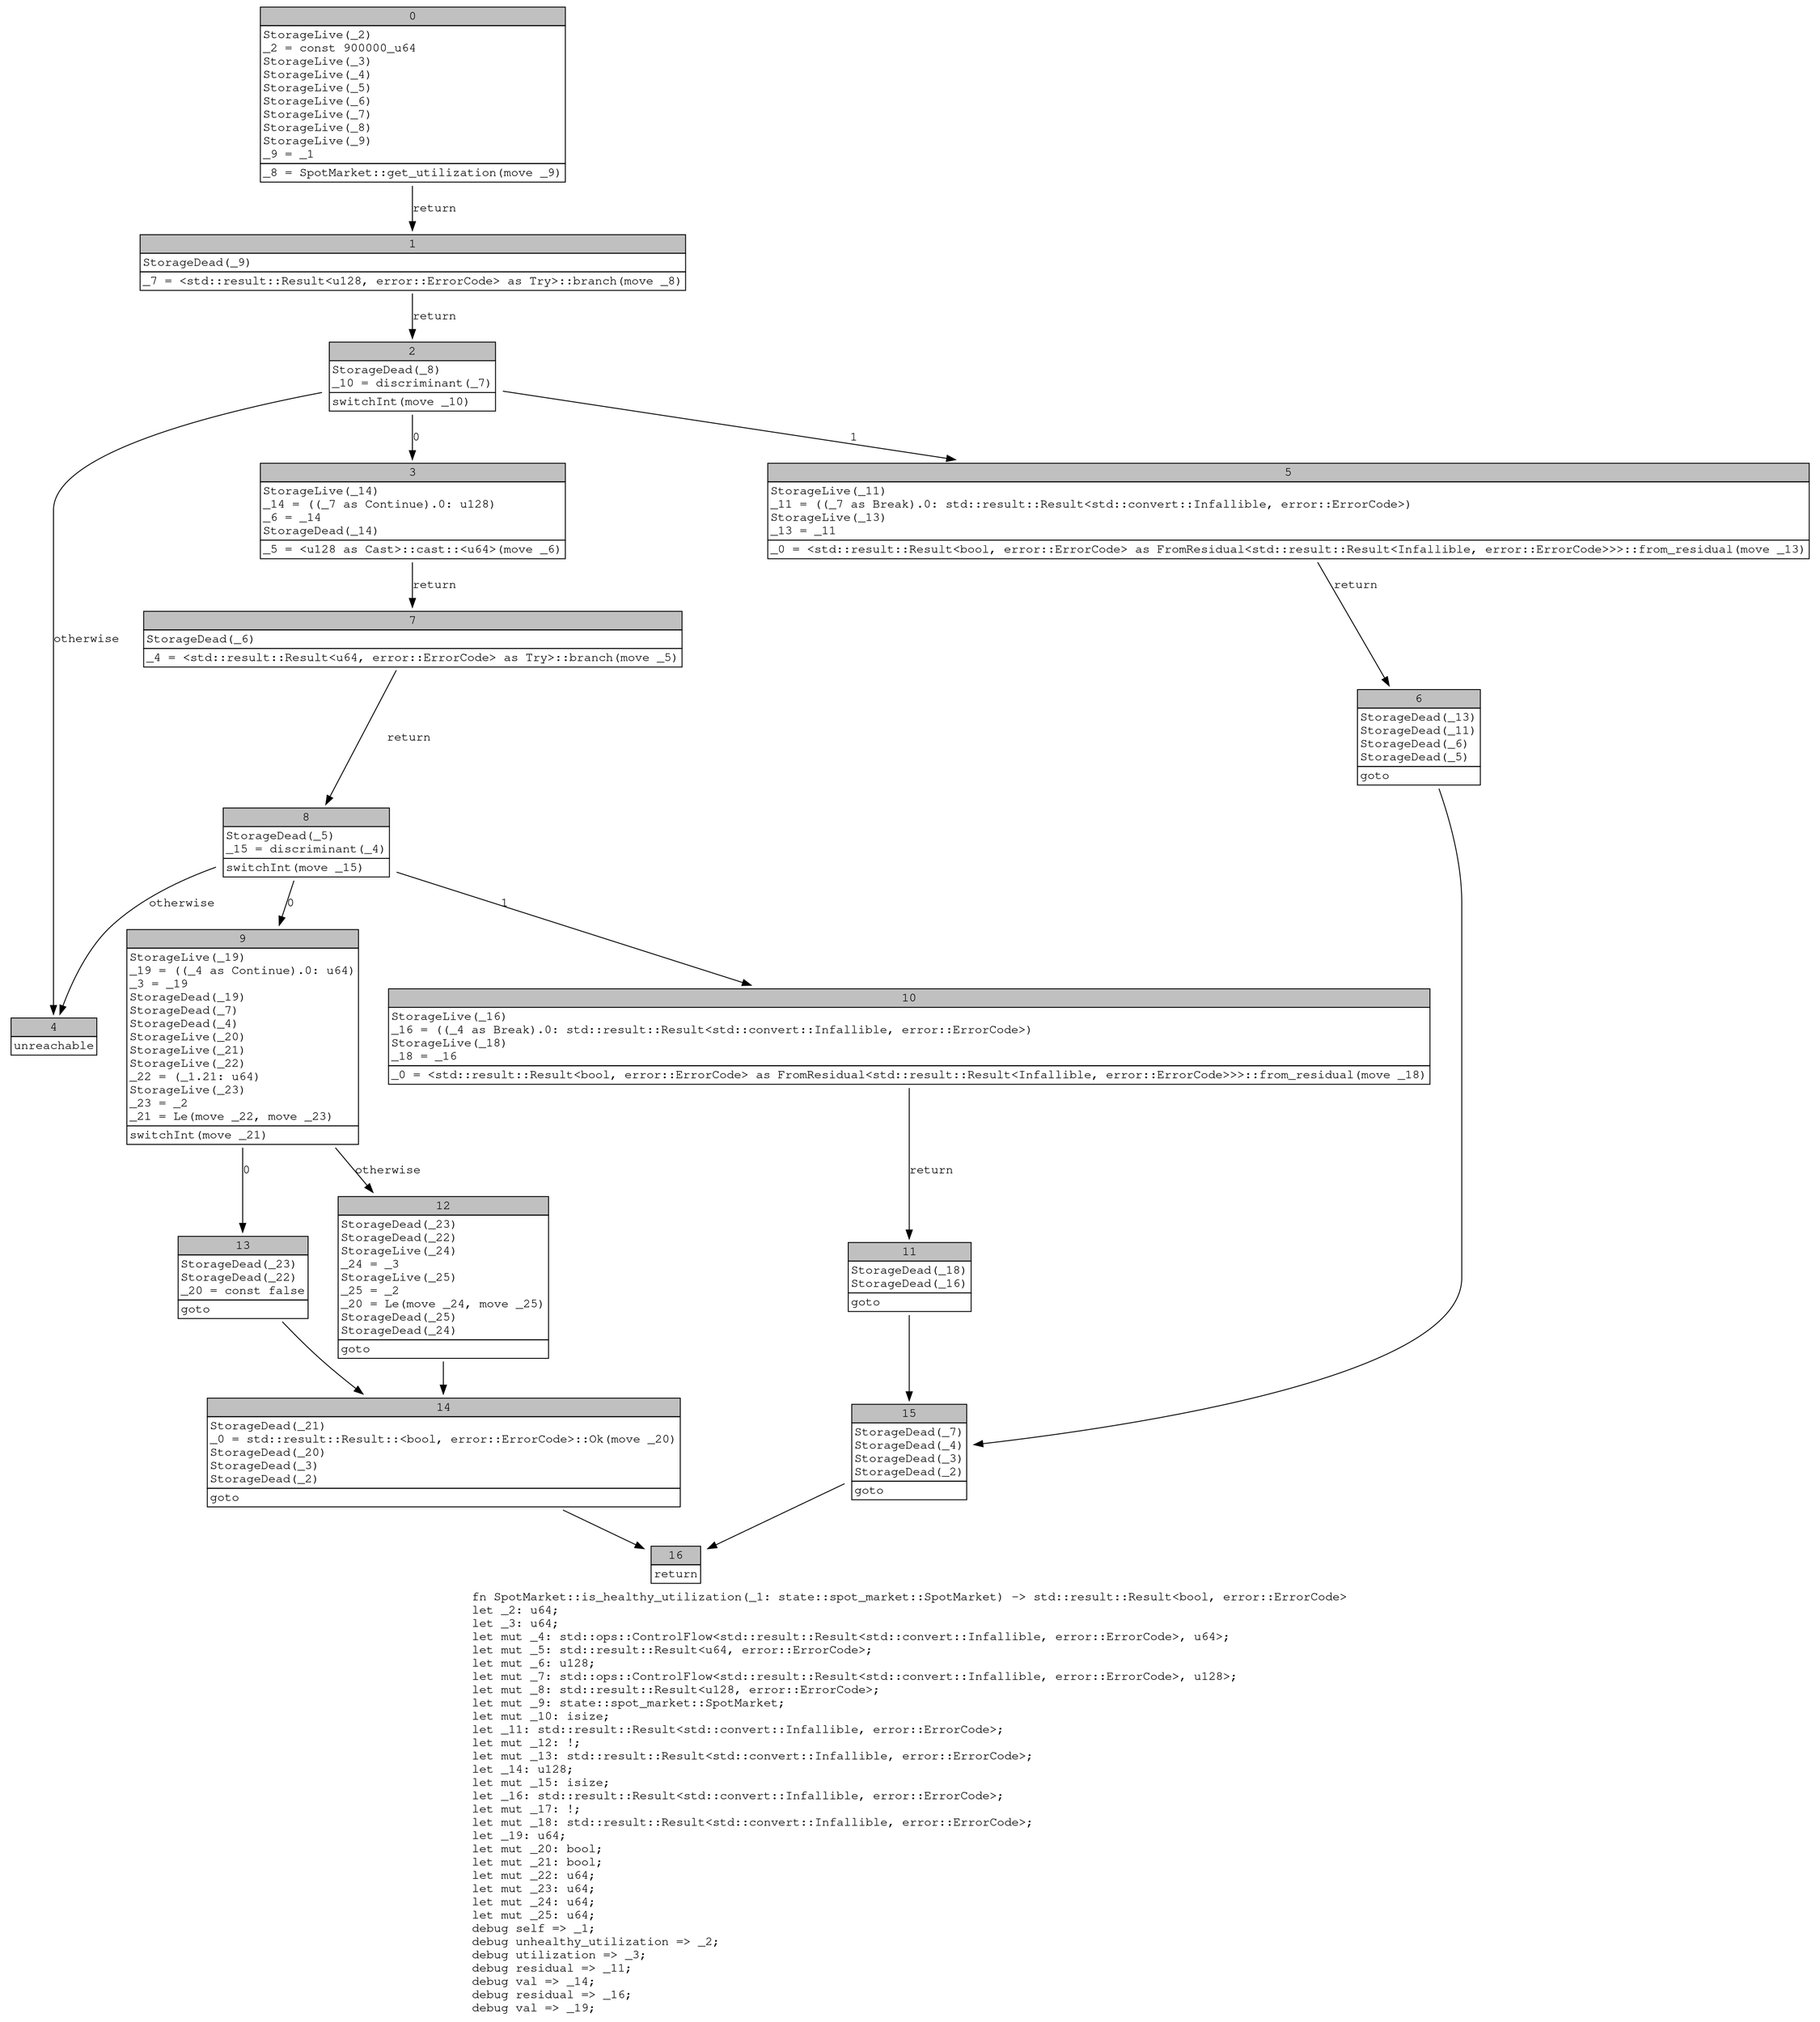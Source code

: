 digraph Mir_0_4091 {
    graph [fontname="Courier, monospace"];
    node [fontname="Courier, monospace"];
    edge [fontname="Courier, monospace"];
    label=<fn SpotMarket::is_healthy_utilization(_1: state::spot_market::SpotMarket) -&gt; std::result::Result&lt;bool, error::ErrorCode&gt;<br align="left"/>let _2: u64;<br align="left"/>let _3: u64;<br align="left"/>let mut _4: std::ops::ControlFlow&lt;std::result::Result&lt;std::convert::Infallible, error::ErrorCode&gt;, u64&gt;;<br align="left"/>let mut _5: std::result::Result&lt;u64, error::ErrorCode&gt;;<br align="left"/>let mut _6: u128;<br align="left"/>let mut _7: std::ops::ControlFlow&lt;std::result::Result&lt;std::convert::Infallible, error::ErrorCode&gt;, u128&gt;;<br align="left"/>let mut _8: std::result::Result&lt;u128, error::ErrorCode&gt;;<br align="left"/>let mut _9: state::spot_market::SpotMarket;<br align="left"/>let mut _10: isize;<br align="left"/>let _11: std::result::Result&lt;std::convert::Infallible, error::ErrorCode&gt;;<br align="left"/>let mut _12: !;<br align="left"/>let mut _13: std::result::Result&lt;std::convert::Infallible, error::ErrorCode&gt;;<br align="left"/>let _14: u128;<br align="left"/>let mut _15: isize;<br align="left"/>let _16: std::result::Result&lt;std::convert::Infallible, error::ErrorCode&gt;;<br align="left"/>let mut _17: !;<br align="left"/>let mut _18: std::result::Result&lt;std::convert::Infallible, error::ErrorCode&gt;;<br align="left"/>let _19: u64;<br align="left"/>let mut _20: bool;<br align="left"/>let mut _21: bool;<br align="left"/>let mut _22: u64;<br align="left"/>let mut _23: u64;<br align="left"/>let mut _24: u64;<br align="left"/>let mut _25: u64;<br align="left"/>debug self =&gt; _1;<br align="left"/>debug unhealthy_utilization =&gt; _2;<br align="left"/>debug utilization =&gt; _3;<br align="left"/>debug residual =&gt; _11;<br align="left"/>debug val =&gt; _14;<br align="left"/>debug residual =&gt; _16;<br align="left"/>debug val =&gt; _19;<br align="left"/>>;
    bb0__0_4091 [shape="none", label=<<table border="0" cellborder="1" cellspacing="0"><tr><td bgcolor="gray" align="center" colspan="1">0</td></tr><tr><td align="left" balign="left">StorageLive(_2)<br/>_2 = const 900000_u64<br/>StorageLive(_3)<br/>StorageLive(_4)<br/>StorageLive(_5)<br/>StorageLive(_6)<br/>StorageLive(_7)<br/>StorageLive(_8)<br/>StorageLive(_9)<br/>_9 = _1<br/></td></tr><tr><td align="left">_8 = SpotMarket::get_utilization(move _9)</td></tr></table>>];
    bb1__0_4091 [shape="none", label=<<table border="0" cellborder="1" cellspacing="0"><tr><td bgcolor="gray" align="center" colspan="1">1</td></tr><tr><td align="left" balign="left">StorageDead(_9)<br/></td></tr><tr><td align="left">_7 = &lt;std::result::Result&lt;u128, error::ErrorCode&gt; as Try&gt;::branch(move _8)</td></tr></table>>];
    bb2__0_4091 [shape="none", label=<<table border="0" cellborder="1" cellspacing="0"><tr><td bgcolor="gray" align="center" colspan="1">2</td></tr><tr><td align="left" balign="left">StorageDead(_8)<br/>_10 = discriminant(_7)<br/></td></tr><tr><td align="left">switchInt(move _10)</td></tr></table>>];
    bb3__0_4091 [shape="none", label=<<table border="0" cellborder="1" cellspacing="0"><tr><td bgcolor="gray" align="center" colspan="1">3</td></tr><tr><td align="left" balign="left">StorageLive(_14)<br/>_14 = ((_7 as Continue).0: u128)<br/>_6 = _14<br/>StorageDead(_14)<br/></td></tr><tr><td align="left">_5 = &lt;u128 as Cast&gt;::cast::&lt;u64&gt;(move _6)</td></tr></table>>];
    bb4__0_4091 [shape="none", label=<<table border="0" cellborder="1" cellspacing="0"><tr><td bgcolor="gray" align="center" colspan="1">4</td></tr><tr><td align="left">unreachable</td></tr></table>>];
    bb5__0_4091 [shape="none", label=<<table border="0" cellborder="1" cellspacing="0"><tr><td bgcolor="gray" align="center" colspan="1">5</td></tr><tr><td align="left" balign="left">StorageLive(_11)<br/>_11 = ((_7 as Break).0: std::result::Result&lt;std::convert::Infallible, error::ErrorCode&gt;)<br/>StorageLive(_13)<br/>_13 = _11<br/></td></tr><tr><td align="left">_0 = &lt;std::result::Result&lt;bool, error::ErrorCode&gt; as FromResidual&lt;std::result::Result&lt;Infallible, error::ErrorCode&gt;&gt;&gt;::from_residual(move _13)</td></tr></table>>];
    bb6__0_4091 [shape="none", label=<<table border="0" cellborder="1" cellspacing="0"><tr><td bgcolor="gray" align="center" colspan="1">6</td></tr><tr><td align="left" balign="left">StorageDead(_13)<br/>StorageDead(_11)<br/>StorageDead(_6)<br/>StorageDead(_5)<br/></td></tr><tr><td align="left">goto</td></tr></table>>];
    bb7__0_4091 [shape="none", label=<<table border="0" cellborder="1" cellspacing="0"><tr><td bgcolor="gray" align="center" colspan="1">7</td></tr><tr><td align="left" balign="left">StorageDead(_6)<br/></td></tr><tr><td align="left">_4 = &lt;std::result::Result&lt;u64, error::ErrorCode&gt; as Try&gt;::branch(move _5)</td></tr></table>>];
    bb8__0_4091 [shape="none", label=<<table border="0" cellborder="1" cellspacing="0"><tr><td bgcolor="gray" align="center" colspan="1">8</td></tr><tr><td align="left" balign="left">StorageDead(_5)<br/>_15 = discriminant(_4)<br/></td></tr><tr><td align="left">switchInt(move _15)</td></tr></table>>];
    bb9__0_4091 [shape="none", label=<<table border="0" cellborder="1" cellspacing="0"><tr><td bgcolor="gray" align="center" colspan="1">9</td></tr><tr><td align="left" balign="left">StorageLive(_19)<br/>_19 = ((_4 as Continue).0: u64)<br/>_3 = _19<br/>StorageDead(_19)<br/>StorageDead(_7)<br/>StorageDead(_4)<br/>StorageLive(_20)<br/>StorageLive(_21)<br/>StorageLive(_22)<br/>_22 = (_1.21: u64)<br/>StorageLive(_23)<br/>_23 = _2<br/>_21 = Le(move _22, move _23)<br/></td></tr><tr><td align="left">switchInt(move _21)</td></tr></table>>];
    bb10__0_4091 [shape="none", label=<<table border="0" cellborder="1" cellspacing="0"><tr><td bgcolor="gray" align="center" colspan="1">10</td></tr><tr><td align="left" balign="left">StorageLive(_16)<br/>_16 = ((_4 as Break).0: std::result::Result&lt;std::convert::Infallible, error::ErrorCode&gt;)<br/>StorageLive(_18)<br/>_18 = _16<br/></td></tr><tr><td align="left">_0 = &lt;std::result::Result&lt;bool, error::ErrorCode&gt; as FromResidual&lt;std::result::Result&lt;Infallible, error::ErrorCode&gt;&gt;&gt;::from_residual(move _18)</td></tr></table>>];
    bb11__0_4091 [shape="none", label=<<table border="0" cellborder="1" cellspacing="0"><tr><td bgcolor="gray" align="center" colspan="1">11</td></tr><tr><td align="left" balign="left">StorageDead(_18)<br/>StorageDead(_16)<br/></td></tr><tr><td align="left">goto</td></tr></table>>];
    bb12__0_4091 [shape="none", label=<<table border="0" cellborder="1" cellspacing="0"><tr><td bgcolor="gray" align="center" colspan="1">12</td></tr><tr><td align="left" balign="left">StorageDead(_23)<br/>StorageDead(_22)<br/>StorageLive(_24)<br/>_24 = _3<br/>StorageLive(_25)<br/>_25 = _2<br/>_20 = Le(move _24, move _25)<br/>StorageDead(_25)<br/>StorageDead(_24)<br/></td></tr><tr><td align="left">goto</td></tr></table>>];
    bb13__0_4091 [shape="none", label=<<table border="0" cellborder="1" cellspacing="0"><tr><td bgcolor="gray" align="center" colspan="1">13</td></tr><tr><td align="left" balign="left">StorageDead(_23)<br/>StorageDead(_22)<br/>_20 = const false<br/></td></tr><tr><td align="left">goto</td></tr></table>>];
    bb14__0_4091 [shape="none", label=<<table border="0" cellborder="1" cellspacing="0"><tr><td bgcolor="gray" align="center" colspan="1">14</td></tr><tr><td align="left" balign="left">StorageDead(_21)<br/>_0 = std::result::Result::&lt;bool, error::ErrorCode&gt;::Ok(move _20)<br/>StorageDead(_20)<br/>StorageDead(_3)<br/>StorageDead(_2)<br/></td></tr><tr><td align="left">goto</td></tr></table>>];
    bb15__0_4091 [shape="none", label=<<table border="0" cellborder="1" cellspacing="0"><tr><td bgcolor="gray" align="center" colspan="1">15</td></tr><tr><td align="left" balign="left">StorageDead(_7)<br/>StorageDead(_4)<br/>StorageDead(_3)<br/>StorageDead(_2)<br/></td></tr><tr><td align="left">goto</td></tr></table>>];
    bb16__0_4091 [shape="none", label=<<table border="0" cellborder="1" cellspacing="0"><tr><td bgcolor="gray" align="center" colspan="1">16</td></tr><tr><td align="left">return</td></tr></table>>];
    bb0__0_4091 -> bb1__0_4091 [label="return"];
    bb1__0_4091 -> bb2__0_4091 [label="return"];
    bb2__0_4091 -> bb3__0_4091 [label="0"];
    bb2__0_4091 -> bb5__0_4091 [label="1"];
    bb2__0_4091 -> bb4__0_4091 [label="otherwise"];
    bb3__0_4091 -> bb7__0_4091 [label="return"];
    bb5__0_4091 -> bb6__0_4091 [label="return"];
    bb6__0_4091 -> bb15__0_4091 [label=""];
    bb7__0_4091 -> bb8__0_4091 [label="return"];
    bb8__0_4091 -> bb9__0_4091 [label="0"];
    bb8__0_4091 -> bb10__0_4091 [label="1"];
    bb8__0_4091 -> bb4__0_4091 [label="otherwise"];
    bb9__0_4091 -> bb13__0_4091 [label="0"];
    bb9__0_4091 -> bb12__0_4091 [label="otherwise"];
    bb10__0_4091 -> bb11__0_4091 [label="return"];
    bb11__0_4091 -> bb15__0_4091 [label=""];
    bb12__0_4091 -> bb14__0_4091 [label=""];
    bb13__0_4091 -> bb14__0_4091 [label=""];
    bb14__0_4091 -> bb16__0_4091 [label=""];
    bb15__0_4091 -> bb16__0_4091 [label=""];
}
